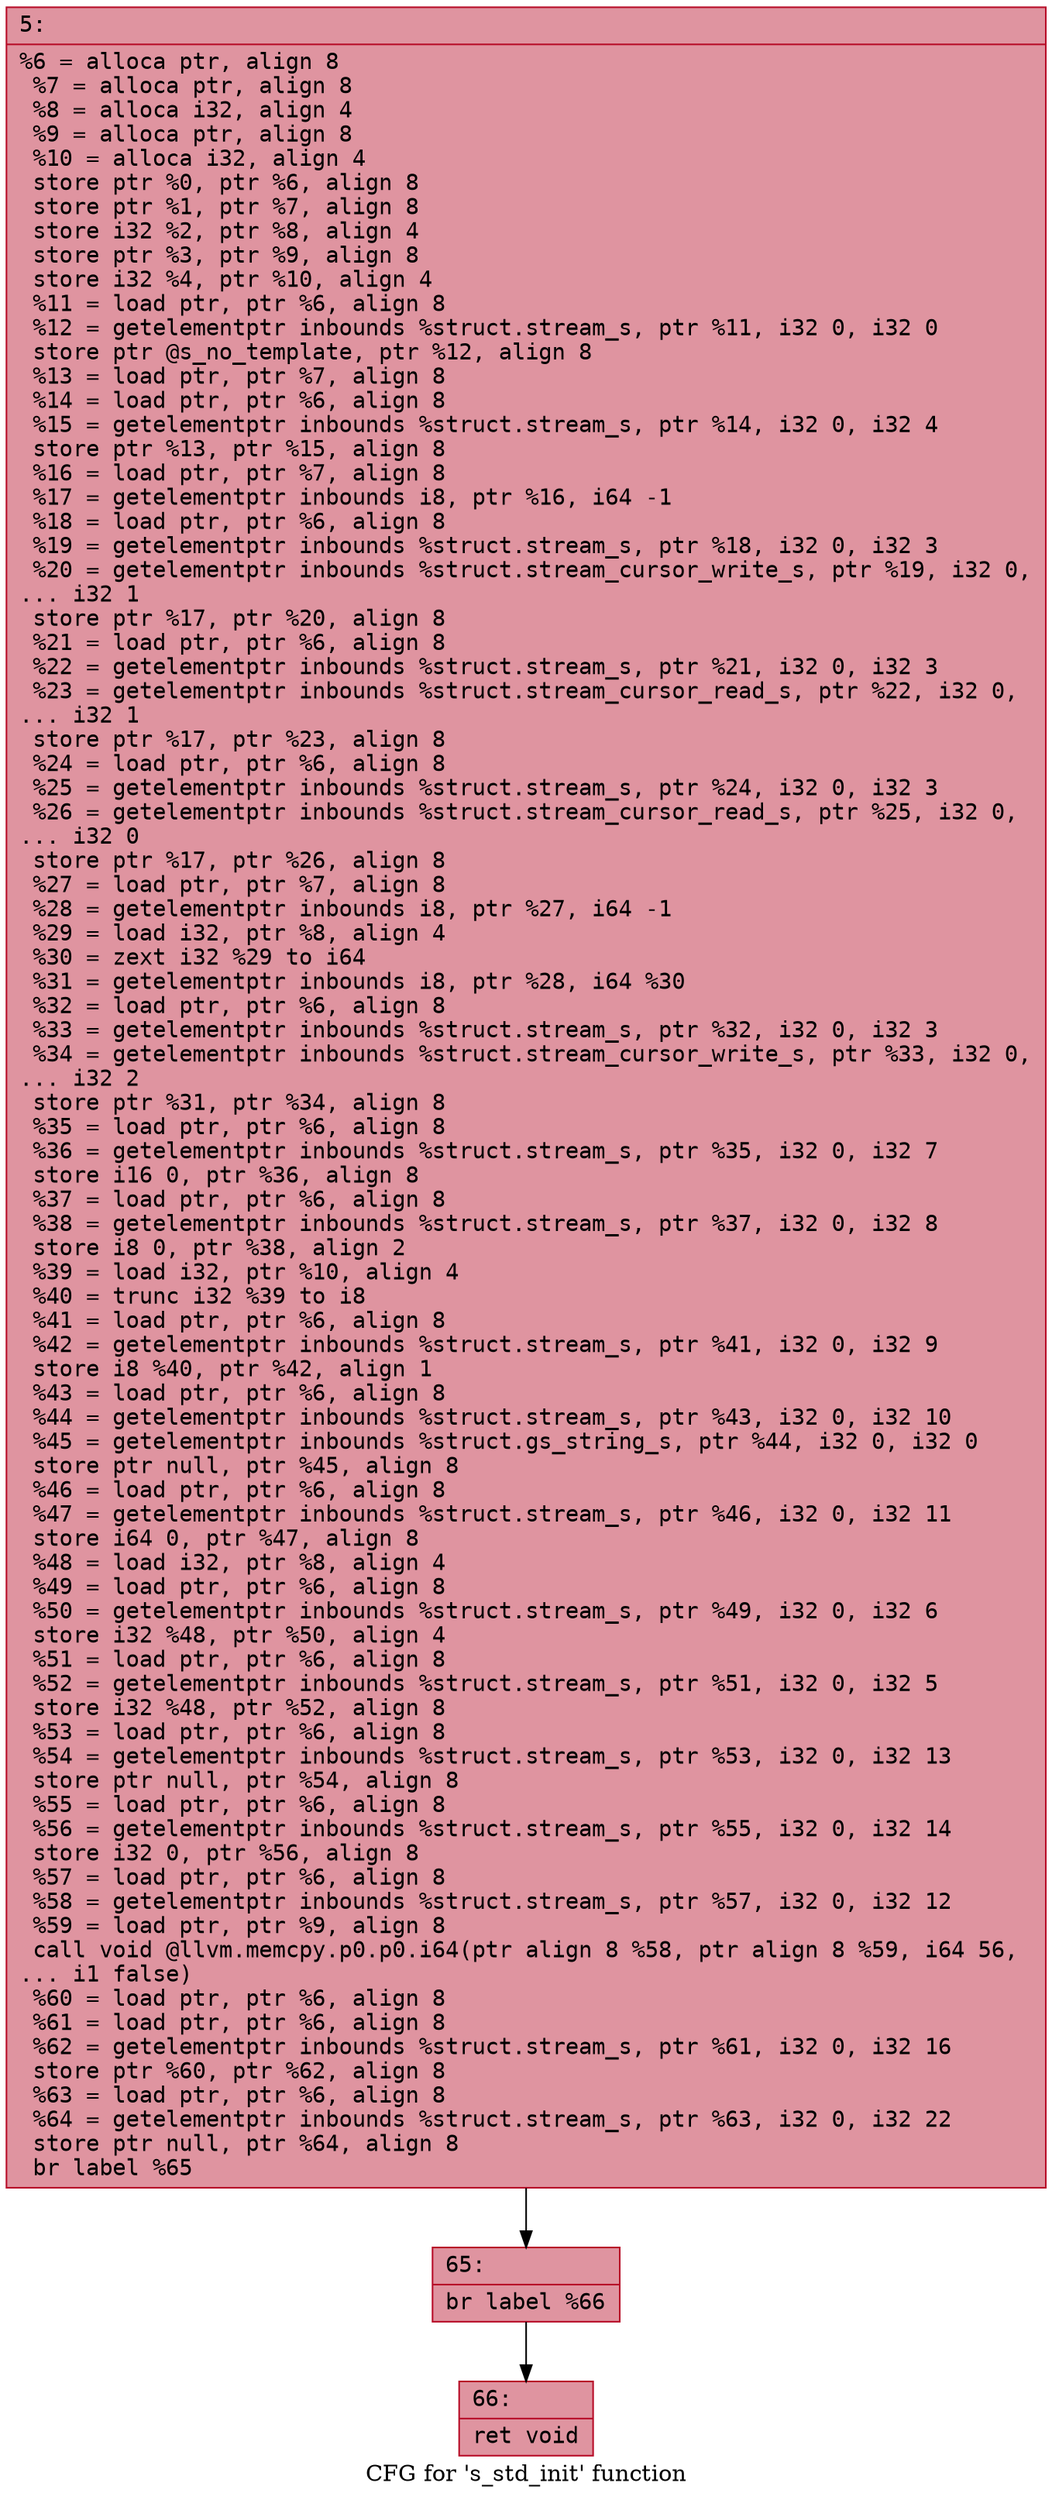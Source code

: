digraph "CFG for 's_std_init' function" {
	label="CFG for 's_std_init' function";

	Node0x60000320e9e0 [shape=record,color="#b70d28ff", style=filled, fillcolor="#b70d2870" fontname="Courier",label="{5:\l|  %6 = alloca ptr, align 8\l  %7 = alloca ptr, align 8\l  %8 = alloca i32, align 4\l  %9 = alloca ptr, align 8\l  %10 = alloca i32, align 4\l  store ptr %0, ptr %6, align 8\l  store ptr %1, ptr %7, align 8\l  store i32 %2, ptr %8, align 4\l  store ptr %3, ptr %9, align 8\l  store i32 %4, ptr %10, align 4\l  %11 = load ptr, ptr %6, align 8\l  %12 = getelementptr inbounds %struct.stream_s, ptr %11, i32 0, i32 0\l  store ptr @s_no_template, ptr %12, align 8\l  %13 = load ptr, ptr %7, align 8\l  %14 = load ptr, ptr %6, align 8\l  %15 = getelementptr inbounds %struct.stream_s, ptr %14, i32 0, i32 4\l  store ptr %13, ptr %15, align 8\l  %16 = load ptr, ptr %7, align 8\l  %17 = getelementptr inbounds i8, ptr %16, i64 -1\l  %18 = load ptr, ptr %6, align 8\l  %19 = getelementptr inbounds %struct.stream_s, ptr %18, i32 0, i32 3\l  %20 = getelementptr inbounds %struct.stream_cursor_write_s, ptr %19, i32 0,\l... i32 1\l  store ptr %17, ptr %20, align 8\l  %21 = load ptr, ptr %6, align 8\l  %22 = getelementptr inbounds %struct.stream_s, ptr %21, i32 0, i32 3\l  %23 = getelementptr inbounds %struct.stream_cursor_read_s, ptr %22, i32 0,\l... i32 1\l  store ptr %17, ptr %23, align 8\l  %24 = load ptr, ptr %6, align 8\l  %25 = getelementptr inbounds %struct.stream_s, ptr %24, i32 0, i32 3\l  %26 = getelementptr inbounds %struct.stream_cursor_read_s, ptr %25, i32 0,\l... i32 0\l  store ptr %17, ptr %26, align 8\l  %27 = load ptr, ptr %7, align 8\l  %28 = getelementptr inbounds i8, ptr %27, i64 -1\l  %29 = load i32, ptr %8, align 4\l  %30 = zext i32 %29 to i64\l  %31 = getelementptr inbounds i8, ptr %28, i64 %30\l  %32 = load ptr, ptr %6, align 8\l  %33 = getelementptr inbounds %struct.stream_s, ptr %32, i32 0, i32 3\l  %34 = getelementptr inbounds %struct.stream_cursor_write_s, ptr %33, i32 0,\l... i32 2\l  store ptr %31, ptr %34, align 8\l  %35 = load ptr, ptr %6, align 8\l  %36 = getelementptr inbounds %struct.stream_s, ptr %35, i32 0, i32 7\l  store i16 0, ptr %36, align 8\l  %37 = load ptr, ptr %6, align 8\l  %38 = getelementptr inbounds %struct.stream_s, ptr %37, i32 0, i32 8\l  store i8 0, ptr %38, align 2\l  %39 = load i32, ptr %10, align 4\l  %40 = trunc i32 %39 to i8\l  %41 = load ptr, ptr %6, align 8\l  %42 = getelementptr inbounds %struct.stream_s, ptr %41, i32 0, i32 9\l  store i8 %40, ptr %42, align 1\l  %43 = load ptr, ptr %6, align 8\l  %44 = getelementptr inbounds %struct.stream_s, ptr %43, i32 0, i32 10\l  %45 = getelementptr inbounds %struct.gs_string_s, ptr %44, i32 0, i32 0\l  store ptr null, ptr %45, align 8\l  %46 = load ptr, ptr %6, align 8\l  %47 = getelementptr inbounds %struct.stream_s, ptr %46, i32 0, i32 11\l  store i64 0, ptr %47, align 8\l  %48 = load i32, ptr %8, align 4\l  %49 = load ptr, ptr %6, align 8\l  %50 = getelementptr inbounds %struct.stream_s, ptr %49, i32 0, i32 6\l  store i32 %48, ptr %50, align 4\l  %51 = load ptr, ptr %6, align 8\l  %52 = getelementptr inbounds %struct.stream_s, ptr %51, i32 0, i32 5\l  store i32 %48, ptr %52, align 8\l  %53 = load ptr, ptr %6, align 8\l  %54 = getelementptr inbounds %struct.stream_s, ptr %53, i32 0, i32 13\l  store ptr null, ptr %54, align 8\l  %55 = load ptr, ptr %6, align 8\l  %56 = getelementptr inbounds %struct.stream_s, ptr %55, i32 0, i32 14\l  store i32 0, ptr %56, align 8\l  %57 = load ptr, ptr %6, align 8\l  %58 = getelementptr inbounds %struct.stream_s, ptr %57, i32 0, i32 12\l  %59 = load ptr, ptr %9, align 8\l  call void @llvm.memcpy.p0.p0.i64(ptr align 8 %58, ptr align 8 %59, i64 56,\l... i1 false)\l  %60 = load ptr, ptr %6, align 8\l  %61 = load ptr, ptr %6, align 8\l  %62 = getelementptr inbounds %struct.stream_s, ptr %61, i32 0, i32 16\l  store ptr %60, ptr %62, align 8\l  %63 = load ptr, ptr %6, align 8\l  %64 = getelementptr inbounds %struct.stream_s, ptr %63, i32 0, i32 22\l  store ptr null, ptr %64, align 8\l  br label %65\l}"];
	Node0x60000320e9e0 -> Node0x60000320ea30[tooltip="5 -> 65\nProbability 100.00%" ];
	Node0x60000320ea30 [shape=record,color="#b70d28ff", style=filled, fillcolor="#b70d2870" fontname="Courier",label="{65:\l|  br label %66\l}"];
	Node0x60000320ea30 -> Node0x60000320ea80[tooltip="65 -> 66\nProbability 100.00%" ];
	Node0x60000320ea80 [shape=record,color="#b70d28ff", style=filled, fillcolor="#b70d2870" fontname="Courier",label="{66:\l|  ret void\l}"];
}
